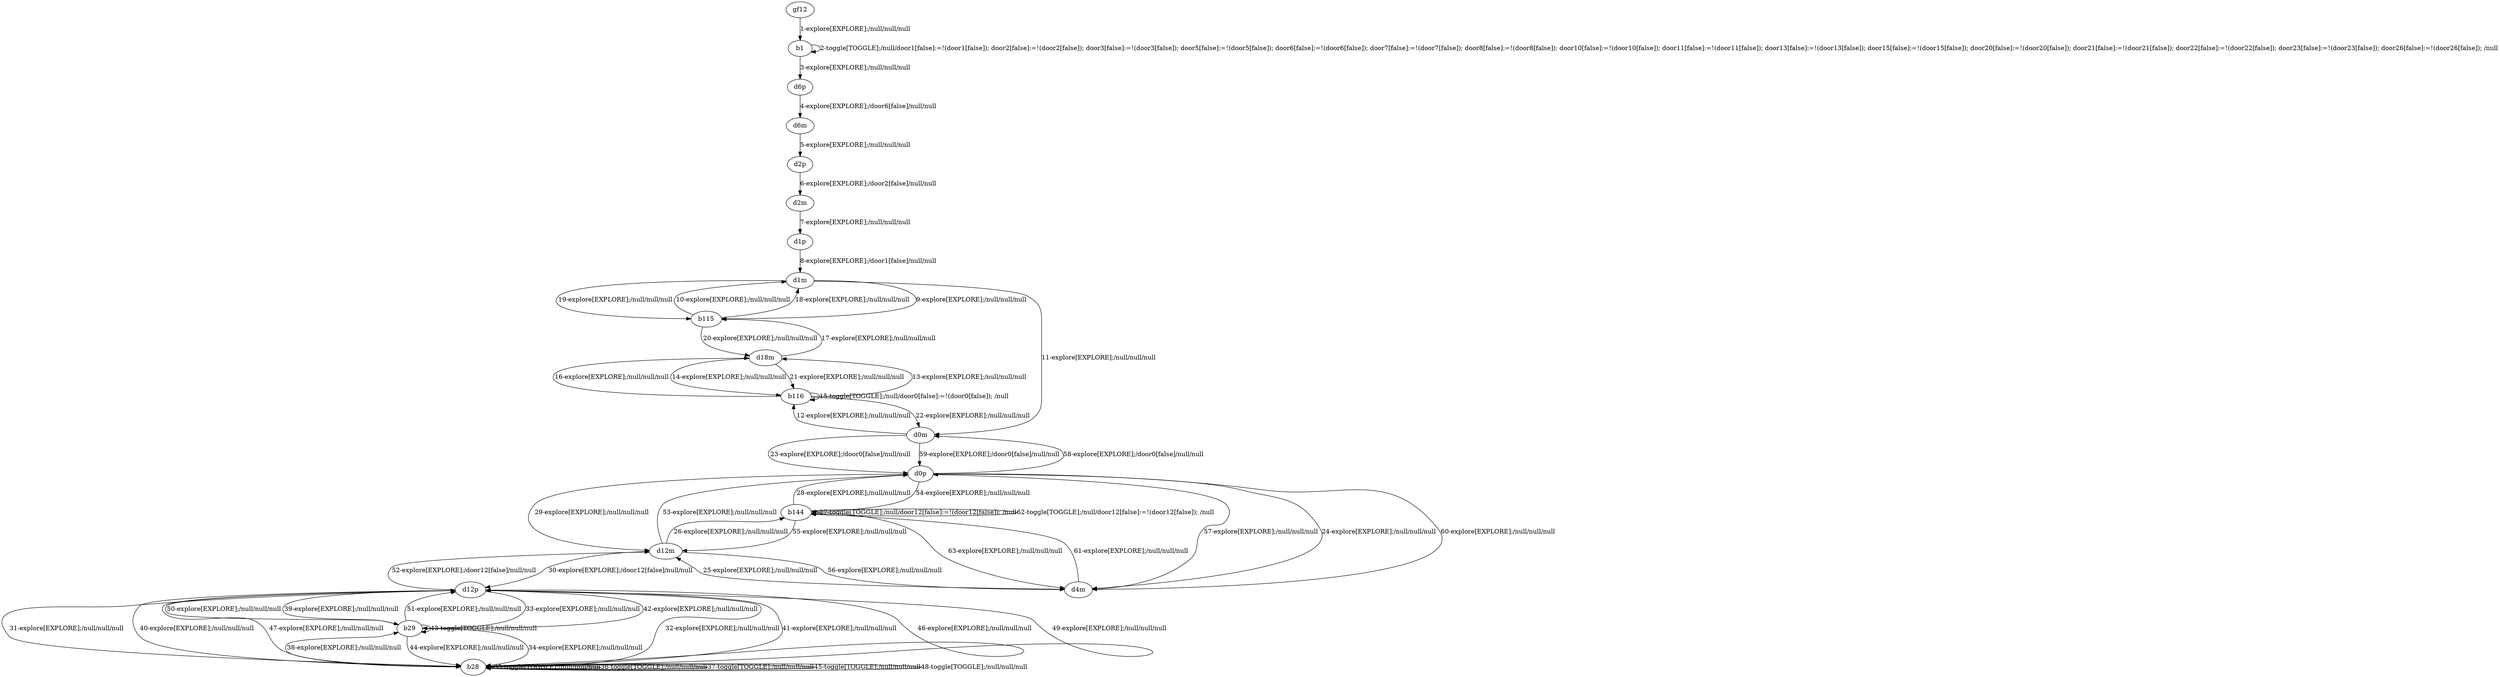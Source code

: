 # Total number of goals covered by this test: 10
# d12p --> d12m
# b29 --> b28
# b28 --> b28
# d12m --> d12p
# b28 --> d12p
# b29 --> d12p
# d12p --> b28
# d12p --> b29
# b29 --> b29
# b28 --> b29

digraph g {
"gf12" -> "b1" [label = "1-explore[EXPLORE];/null/null/null"];
"b1" -> "b1" [label = "2-toggle[TOGGLE];/null/door1[false]:=!(door1[false]); door2[false]:=!(door2[false]); door3[false]:=!(door3[false]); door5[false]:=!(door5[false]); door6[false]:=!(door6[false]); door7[false]:=!(door7[false]); door8[false]:=!(door8[false]); door10[false]:=!(door10[false]); door11[false]:=!(door11[false]); door13[false]:=!(door13[false]); door15[false]:=!(door15[false]); door20[false]:=!(door20[false]); door21[false]:=!(door21[false]); door22[false]:=!(door22[false]); door23[false]:=!(door23[false]); door26[false]:=!(door26[false]); /null"];
"b1" -> "d6p" [label = "3-explore[EXPLORE];/null/null/null"];
"d6p" -> "d6m" [label = "4-explore[EXPLORE];/door6[false]/null/null"];
"d6m" -> "d2p" [label = "5-explore[EXPLORE];/null/null/null"];
"d2p" -> "d2m" [label = "6-explore[EXPLORE];/door2[false]/null/null"];
"d2m" -> "d1p" [label = "7-explore[EXPLORE];/null/null/null"];
"d1p" -> "d1m" [label = "8-explore[EXPLORE];/door1[false]/null/null"];
"d1m" -> "b115" [label = "9-explore[EXPLORE];/null/null/null"];
"b115" -> "d1m" [label = "10-explore[EXPLORE];/null/null/null"];
"d1m" -> "d0m" [label = "11-explore[EXPLORE];/null/null/null"];
"d0m" -> "b116" [label = "12-explore[EXPLORE];/null/null/null"];
"b116" -> "d18m" [label = "13-explore[EXPLORE];/null/null/null"];
"d18m" -> "b116" [label = "14-explore[EXPLORE];/null/null/null"];
"b116" -> "b116" [label = "15-toggle[TOGGLE];/null/door0[false]:=!(door0[false]); /null"];
"b116" -> "d18m" [label = "16-explore[EXPLORE];/null/null/null"];
"d18m" -> "b115" [label = "17-explore[EXPLORE];/null/null/null"];
"b115" -> "d1m" [label = "18-explore[EXPLORE];/null/null/null"];
"d1m" -> "b115" [label = "19-explore[EXPLORE];/null/null/null"];
"b115" -> "d18m" [label = "20-explore[EXPLORE];/null/null/null"];
"d18m" -> "b116" [label = "21-explore[EXPLORE];/null/null/null"];
"b116" -> "d0m" [label = "22-explore[EXPLORE];/null/null/null"];
"d0m" -> "d0p" [label = "23-explore[EXPLORE];/door0[false]/null/null"];
"d0p" -> "d4m" [label = "24-explore[EXPLORE];/null/null/null"];
"d4m" -> "d12m" [label = "25-explore[EXPLORE];/null/null/null"];
"d12m" -> "b144" [label = "26-explore[EXPLORE];/null/null/null"];
"b144" -> "b144" [label = "27-toggle[TOGGLE];/null/door12[false]:=!(door12[false]); /null"];
"b144" -> "d0p" [label = "28-explore[EXPLORE];/null/null/null"];
"d0p" -> "d12m" [label = "29-explore[EXPLORE];/null/null/null"];
"d12m" -> "d12p" [label = "30-explore[EXPLORE];/door12[false]/null/null"];
"d12p" -> "b28" [label = "31-explore[EXPLORE];/null/null/null"];
"b28" -> "d12p" [label = "32-explore[EXPLORE];/null/null/null"];
"d12p" -> "b29" [label = "33-explore[EXPLORE];/null/null/null"];
"b29" -> "b28" [label = "34-explore[EXPLORE];/null/null/null"];
"b28" -> "b28" [label = "35-toggle[TOGGLE];/null/null/null"];
"b28" -> "b28" [label = "36-toggle[TOGGLE];/null/null/null"];
"b28" -> "b28" [label = "37-toggle[TOGGLE];/null/null/null"];
"b28" -> "b29" [label = "38-explore[EXPLORE];/null/null/null"];
"b29" -> "d12p" [label = "39-explore[EXPLORE];/null/null/null"];
"d12p" -> "b28" [label = "40-explore[EXPLORE];/null/null/null"];
"b28" -> "d12p" [label = "41-explore[EXPLORE];/null/null/null"];
"d12p" -> "b29" [label = "42-explore[EXPLORE];/null/null/null"];
"b29" -> "b29" [label = "43-toggle[TOGGLE];/null/null/null"];
"b29" -> "b28" [label = "44-explore[EXPLORE];/null/null/null"];
"b28" -> "b28" [label = "45-toggle[TOGGLE];/null/null/null"];
"b28" -> "d12p" [label = "46-explore[EXPLORE];/null/null/null"];
"d12p" -> "b28" [label = "47-explore[EXPLORE];/null/null/null"];
"b28" -> "b28" [label = "48-toggle[TOGGLE];/null/null/null"];
"b28" -> "d12p" [label = "49-explore[EXPLORE];/null/null/null"];
"d12p" -> "b29" [label = "50-explore[EXPLORE];/null/null/null"];
"b29" -> "d12p" [label = "51-explore[EXPLORE];/null/null/null"];
"d12p" -> "d12m" [label = "52-explore[EXPLORE];/door12[false]/null/null"];
"d12m" -> "d0p" [label = "53-explore[EXPLORE];/null/null/null"];
"d0p" -> "b144" [label = "54-explore[EXPLORE];/null/null/null"];
"b144" -> "d12m" [label = "55-explore[EXPLORE];/null/null/null"];
"d12m" -> "d4m" [label = "56-explore[EXPLORE];/null/null/null"];
"d4m" -> "d0p" [label = "57-explore[EXPLORE];/null/null/null"];
"d0p" -> "d0m" [label = "58-explore[EXPLORE];/door0[false]/null/null"];
"d0m" -> "d0p" [label = "59-explore[EXPLORE];/door0[false]/null/null"];
"d0p" -> "d4m" [label = "60-explore[EXPLORE];/null/null/null"];
"d4m" -> "b144" [label = "61-explore[EXPLORE];/null/null/null"];
"b144" -> "b144" [label = "62-toggle[TOGGLE];/null/door12[false]:=!(door12[false]); /null"];
"b144" -> "d4m" [label = "63-explore[EXPLORE];/null/null/null"];
}